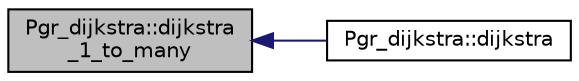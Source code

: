 digraph "Pgr_dijkstra::dijkstra_1_to_many"
{
  edge [fontname="Helvetica",fontsize="10",labelfontname="Helvetica",labelfontsize="10"];
  node [fontname="Helvetica",fontsize="10",shape=record];
  rankdir="LR";
  Node1 [label="Pgr_dijkstra::dijkstra\l_1_to_many",height=0.2,width=0.4,color="black", fillcolor="grey75", style="filled", fontcolor="black"];
  Node1 -> Node2 [dir="back",color="midnightblue",fontsize="10",style="solid",fontname="Helvetica"];
  Node2 [label="Pgr_dijkstra::dijkstra",height=0.2,width=0.4,color="black", fillcolor="white", style="filled",URL="$classPgr__dijkstra.html#ab5850609cf634ae84a7a0e8d3bedcb0a",tooltip="Dijkstra 1 to many. "];
}

